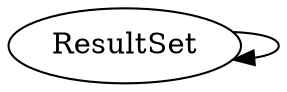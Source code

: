 /* Created by mdot for Matlab */
digraph m2html {
  ResultSet -> ResultSet;

  ResultSet [URL="ResultSet.html"];
}